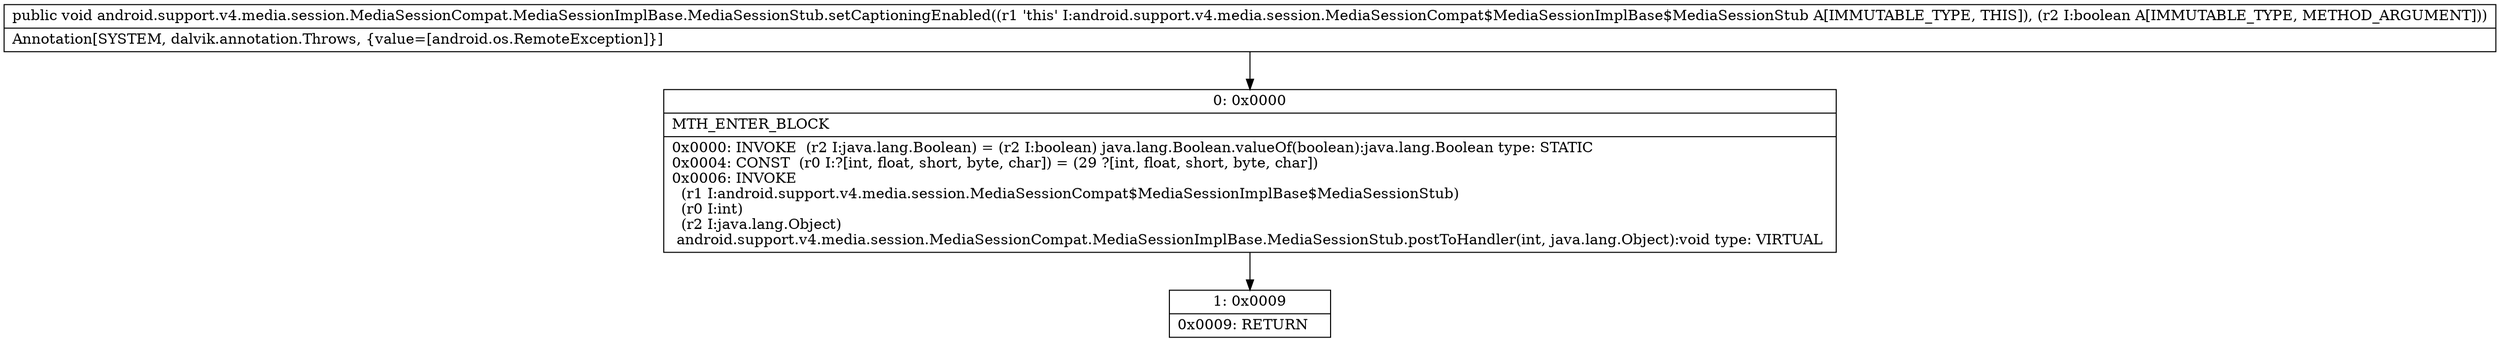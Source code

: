 digraph "CFG forandroid.support.v4.media.session.MediaSessionCompat.MediaSessionImplBase.MediaSessionStub.setCaptioningEnabled(Z)V" {
Node_0 [shape=record,label="{0\:\ 0x0000|MTH_ENTER_BLOCK\l|0x0000: INVOKE  (r2 I:java.lang.Boolean) = (r2 I:boolean) java.lang.Boolean.valueOf(boolean):java.lang.Boolean type: STATIC \l0x0004: CONST  (r0 I:?[int, float, short, byte, char]) = (29 ?[int, float, short, byte, char]) \l0x0006: INVOKE  \l  (r1 I:android.support.v4.media.session.MediaSessionCompat$MediaSessionImplBase$MediaSessionStub)\l  (r0 I:int)\l  (r2 I:java.lang.Object)\l android.support.v4.media.session.MediaSessionCompat.MediaSessionImplBase.MediaSessionStub.postToHandler(int, java.lang.Object):void type: VIRTUAL \l}"];
Node_1 [shape=record,label="{1\:\ 0x0009|0x0009: RETURN   \l}"];
MethodNode[shape=record,label="{public void android.support.v4.media.session.MediaSessionCompat.MediaSessionImplBase.MediaSessionStub.setCaptioningEnabled((r1 'this' I:android.support.v4.media.session.MediaSessionCompat$MediaSessionImplBase$MediaSessionStub A[IMMUTABLE_TYPE, THIS]), (r2 I:boolean A[IMMUTABLE_TYPE, METHOD_ARGUMENT]))  | Annotation[SYSTEM, dalvik.annotation.Throws, \{value=[android.os.RemoteException]\}]\l}"];
MethodNode -> Node_0;
Node_0 -> Node_1;
}

